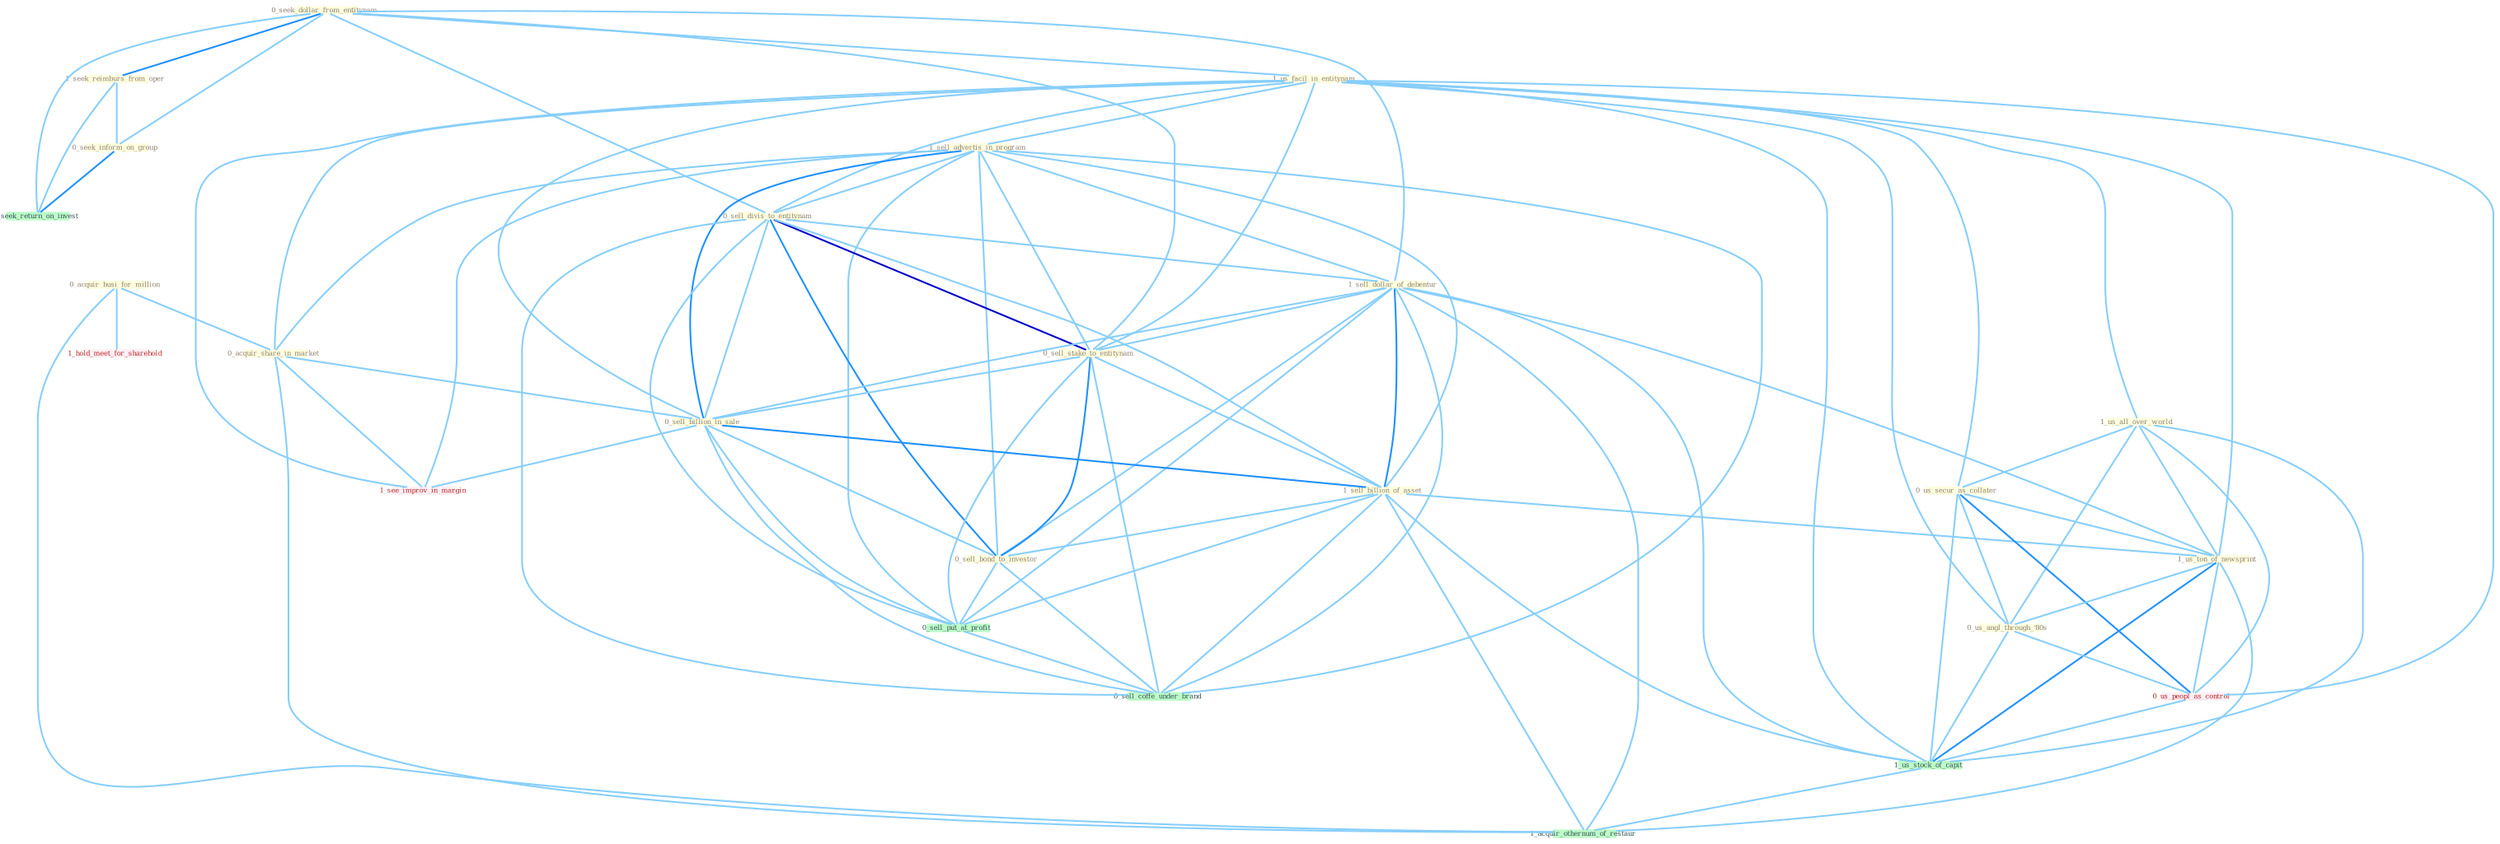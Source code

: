 Graph G{ 
    node
    [shape=polygon,style=filled,width=.5,height=.06,color="#BDFCC9",fixedsize=true,fontsize=4,
    fontcolor="#2f4f4f"];
    {node
    [color="#ffffe0", fontcolor="#8b7d6b"] "0_seek_dollar_from_entitynam " "1_seek_reimburs_from_oper " "0_acquir_busi_for_million " "0_seek_inform_on_group " "1_us_facil_in_entitynam " "1_sell_advertis_in_program " "0_sell_divis_to_entitynam " "1_sell_dollar_of_debentur " "0_sell_stake_to_entitynam " "0_acquir_share_in_market " "1_us_all_over_world " "0_sell_billion_in_sale " "1_sell_billion_of_asset " "0_us_secur_as_collater " "1_us_ton_of_newsprint " "0_sell_bond_to_investor " "0_us_angl_through_'80s "}
{node [color="#fff0f5", fontcolor="#b22222"] "0_us_peopl_as_control " "1_see_improv_in_margin " "1_hold_meet_for_sharehold "}
edge [color="#B0E2FF"];

	"0_seek_dollar_from_entitynam " -- "1_seek_reimburs_from_oper " [w="2", color="#1e90ff" , len=0.8];
	"0_seek_dollar_from_entitynam " -- "0_seek_inform_on_group " [w="1", color="#87cefa" ];
	"0_seek_dollar_from_entitynam " -- "1_us_facil_in_entitynam " [w="1", color="#87cefa" ];
	"0_seek_dollar_from_entitynam " -- "0_sell_divis_to_entitynam " [w="1", color="#87cefa" ];
	"0_seek_dollar_from_entitynam " -- "1_sell_dollar_of_debentur " [w="1", color="#87cefa" ];
	"0_seek_dollar_from_entitynam " -- "0_sell_stake_to_entitynam " [w="1", color="#87cefa" ];
	"0_seek_dollar_from_entitynam " -- "0_seek_return_on_invest " [w="1", color="#87cefa" ];
	"1_seek_reimburs_from_oper " -- "0_seek_inform_on_group " [w="1", color="#87cefa" ];
	"1_seek_reimburs_from_oper " -- "0_seek_return_on_invest " [w="1", color="#87cefa" ];
	"0_acquir_busi_for_million " -- "0_acquir_share_in_market " [w="1", color="#87cefa" ];
	"0_acquir_busi_for_million " -- "1_hold_meet_for_sharehold " [w="1", color="#87cefa" ];
	"0_acquir_busi_for_million " -- "1_acquir_othernum_of_restaur " [w="1", color="#87cefa" ];
	"0_seek_inform_on_group " -- "0_seek_return_on_invest " [w="2", color="#1e90ff" , len=0.8];
	"1_us_facil_in_entitynam " -- "1_sell_advertis_in_program " [w="1", color="#87cefa" ];
	"1_us_facil_in_entitynam " -- "0_sell_divis_to_entitynam " [w="1", color="#87cefa" ];
	"1_us_facil_in_entitynam " -- "0_sell_stake_to_entitynam " [w="1", color="#87cefa" ];
	"1_us_facil_in_entitynam " -- "0_acquir_share_in_market " [w="1", color="#87cefa" ];
	"1_us_facil_in_entitynam " -- "1_us_all_over_world " [w="1", color="#87cefa" ];
	"1_us_facil_in_entitynam " -- "0_sell_billion_in_sale " [w="1", color="#87cefa" ];
	"1_us_facil_in_entitynam " -- "0_us_secur_as_collater " [w="1", color="#87cefa" ];
	"1_us_facil_in_entitynam " -- "1_us_ton_of_newsprint " [w="1", color="#87cefa" ];
	"1_us_facil_in_entitynam " -- "0_us_angl_through_'80s " [w="1", color="#87cefa" ];
	"1_us_facil_in_entitynam " -- "0_us_peopl_as_control " [w="1", color="#87cefa" ];
	"1_us_facil_in_entitynam " -- "1_us_stock_of_capit " [w="1", color="#87cefa" ];
	"1_us_facil_in_entitynam " -- "1_see_improv_in_margin " [w="1", color="#87cefa" ];
	"1_sell_advertis_in_program " -- "0_sell_divis_to_entitynam " [w="1", color="#87cefa" ];
	"1_sell_advertis_in_program " -- "1_sell_dollar_of_debentur " [w="1", color="#87cefa" ];
	"1_sell_advertis_in_program " -- "0_sell_stake_to_entitynam " [w="1", color="#87cefa" ];
	"1_sell_advertis_in_program " -- "0_acquir_share_in_market " [w="1", color="#87cefa" ];
	"1_sell_advertis_in_program " -- "0_sell_billion_in_sale " [w="2", color="#1e90ff" , len=0.8];
	"1_sell_advertis_in_program " -- "1_sell_billion_of_asset " [w="1", color="#87cefa" ];
	"1_sell_advertis_in_program " -- "0_sell_bond_to_investor " [w="1", color="#87cefa" ];
	"1_sell_advertis_in_program " -- "0_sell_put_at_profit " [w="1", color="#87cefa" ];
	"1_sell_advertis_in_program " -- "1_see_improv_in_margin " [w="1", color="#87cefa" ];
	"1_sell_advertis_in_program " -- "0_sell_coffe_under_brand " [w="1", color="#87cefa" ];
	"0_sell_divis_to_entitynam " -- "1_sell_dollar_of_debentur " [w="1", color="#87cefa" ];
	"0_sell_divis_to_entitynam " -- "0_sell_stake_to_entitynam " [w="3", color="#0000cd" , len=0.6];
	"0_sell_divis_to_entitynam " -- "0_sell_billion_in_sale " [w="1", color="#87cefa" ];
	"0_sell_divis_to_entitynam " -- "1_sell_billion_of_asset " [w="1", color="#87cefa" ];
	"0_sell_divis_to_entitynam " -- "0_sell_bond_to_investor " [w="2", color="#1e90ff" , len=0.8];
	"0_sell_divis_to_entitynam " -- "0_sell_put_at_profit " [w="1", color="#87cefa" ];
	"0_sell_divis_to_entitynam " -- "0_sell_coffe_under_brand " [w="1", color="#87cefa" ];
	"1_sell_dollar_of_debentur " -- "0_sell_stake_to_entitynam " [w="1", color="#87cefa" ];
	"1_sell_dollar_of_debentur " -- "0_sell_billion_in_sale " [w="1", color="#87cefa" ];
	"1_sell_dollar_of_debentur " -- "1_sell_billion_of_asset " [w="2", color="#1e90ff" , len=0.8];
	"1_sell_dollar_of_debentur " -- "1_us_ton_of_newsprint " [w="1", color="#87cefa" ];
	"1_sell_dollar_of_debentur " -- "0_sell_bond_to_investor " [w="1", color="#87cefa" ];
	"1_sell_dollar_of_debentur " -- "0_sell_put_at_profit " [w="1", color="#87cefa" ];
	"1_sell_dollar_of_debentur " -- "1_us_stock_of_capit " [w="1", color="#87cefa" ];
	"1_sell_dollar_of_debentur " -- "0_sell_coffe_under_brand " [w="1", color="#87cefa" ];
	"1_sell_dollar_of_debentur " -- "1_acquir_othernum_of_restaur " [w="1", color="#87cefa" ];
	"0_sell_stake_to_entitynam " -- "0_sell_billion_in_sale " [w="1", color="#87cefa" ];
	"0_sell_stake_to_entitynam " -- "1_sell_billion_of_asset " [w="1", color="#87cefa" ];
	"0_sell_stake_to_entitynam " -- "0_sell_bond_to_investor " [w="2", color="#1e90ff" , len=0.8];
	"0_sell_stake_to_entitynam " -- "0_sell_put_at_profit " [w="1", color="#87cefa" ];
	"0_sell_stake_to_entitynam " -- "0_sell_coffe_under_brand " [w="1", color="#87cefa" ];
	"0_acquir_share_in_market " -- "0_sell_billion_in_sale " [w="1", color="#87cefa" ];
	"0_acquir_share_in_market " -- "1_see_improv_in_margin " [w="1", color="#87cefa" ];
	"0_acquir_share_in_market " -- "1_acquir_othernum_of_restaur " [w="1", color="#87cefa" ];
	"1_us_all_over_world " -- "0_us_secur_as_collater " [w="1", color="#87cefa" ];
	"1_us_all_over_world " -- "1_us_ton_of_newsprint " [w="1", color="#87cefa" ];
	"1_us_all_over_world " -- "0_us_angl_through_'80s " [w="1", color="#87cefa" ];
	"1_us_all_over_world " -- "0_us_peopl_as_control " [w="1", color="#87cefa" ];
	"1_us_all_over_world " -- "1_us_stock_of_capit " [w="1", color="#87cefa" ];
	"0_sell_billion_in_sale " -- "1_sell_billion_of_asset " [w="2", color="#1e90ff" , len=0.8];
	"0_sell_billion_in_sale " -- "0_sell_bond_to_investor " [w="1", color="#87cefa" ];
	"0_sell_billion_in_sale " -- "0_sell_put_at_profit " [w="1", color="#87cefa" ];
	"0_sell_billion_in_sale " -- "1_see_improv_in_margin " [w="1", color="#87cefa" ];
	"0_sell_billion_in_sale " -- "0_sell_coffe_under_brand " [w="1", color="#87cefa" ];
	"1_sell_billion_of_asset " -- "1_us_ton_of_newsprint " [w="1", color="#87cefa" ];
	"1_sell_billion_of_asset " -- "0_sell_bond_to_investor " [w="1", color="#87cefa" ];
	"1_sell_billion_of_asset " -- "0_sell_put_at_profit " [w="1", color="#87cefa" ];
	"1_sell_billion_of_asset " -- "1_us_stock_of_capit " [w="1", color="#87cefa" ];
	"1_sell_billion_of_asset " -- "0_sell_coffe_under_brand " [w="1", color="#87cefa" ];
	"1_sell_billion_of_asset " -- "1_acquir_othernum_of_restaur " [w="1", color="#87cefa" ];
	"0_us_secur_as_collater " -- "1_us_ton_of_newsprint " [w="1", color="#87cefa" ];
	"0_us_secur_as_collater " -- "0_us_angl_through_'80s " [w="1", color="#87cefa" ];
	"0_us_secur_as_collater " -- "0_us_peopl_as_control " [w="2", color="#1e90ff" , len=0.8];
	"0_us_secur_as_collater " -- "1_us_stock_of_capit " [w="1", color="#87cefa" ];
	"1_us_ton_of_newsprint " -- "0_us_angl_through_'80s " [w="1", color="#87cefa" ];
	"1_us_ton_of_newsprint " -- "0_us_peopl_as_control " [w="1", color="#87cefa" ];
	"1_us_ton_of_newsprint " -- "1_us_stock_of_capit " [w="2", color="#1e90ff" , len=0.8];
	"1_us_ton_of_newsprint " -- "1_acquir_othernum_of_restaur " [w="1", color="#87cefa" ];
	"0_sell_bond_to_investor " -- "0_sell_put_at_profit " [w="1", color="#87cefa" ];
	"0_sell_bond_to_investor " -- "0_sell_coffe_under_brand " [w="1", color="#87cefa" ];
	"0_us_angl_through_'80s " -- "0_us_peopl_as_control " [w="1", color="#87cefa" ];
	"0_us_angl_through_'80s " -- "1_us_stock_of_capit " [w="1", color="#87cefa" ];
	"0_us_peopl_as_control " -- "1_us_stock_of_capit " [w="1", color="#87cefa" ];
	"0_sell_put_at_profit " -- "0_sell_coffe_under_brand " [w="1", color="#87cefa" ];
	"1_us_stock_of_capit " -- "1_acquir_othernum_of_restaur " [w="1", color="#87cefa" ];
}